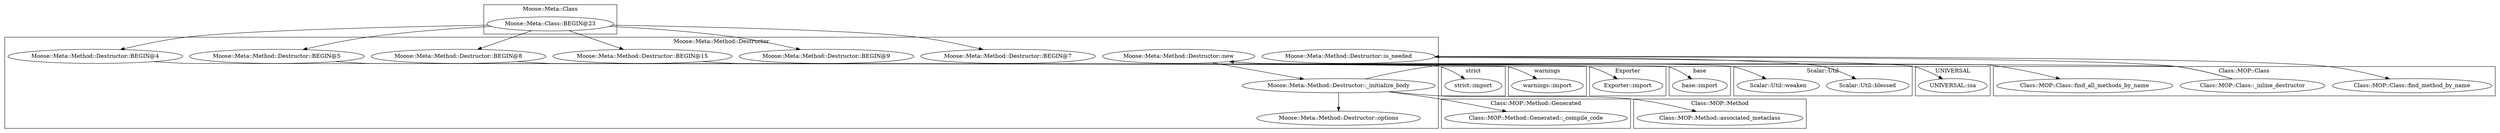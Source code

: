 digraph {
graph [overlap=false]
subgraph cluster_warnings {
	label="warnings";
	"warnings::import";
}
subgraph cluster_Scalar_Util {
	label="Scalar::Util";
	"Scalar::Util::blessed";
	"Scalar::Util::weaken";
}
subgraph cluster_UNIVERSAL {
	label="UNIVERSAL";
	"UNIVERSAL::isa";
}
subgraph cluster_Moose_Meta_Class {
	label="Moose::Meta::Class";
	"Moose::Meta::Class::BEGIN@23";
}
subgraph cluster_Moose_Meta_Method_Destructor {
	label="Moose::Meta::Method::Destructor";
	"Moose::Meta::Method::Destructor::BEGIN@9";
	"Moose::Meta::Method::Destructor::BEGIN@4";
	"Moose::Meta::Method::Destructor::BEGIN@5";
	"Moose::Meta::Method::Destructor::_initialize_body";
	"Moose::Meta::Method::Destructor::BEGIN@8";
	"Moose::Meta::Method::Destructor::BEGIN@15";
	"Moose::Meta::Method::Destructor::options";
	"Moose::Meta::Method::Destructor::BEGIN@7";
	"Moose::Meta::Method::Destructor::new";
	"Moose::Meta::Method::Destructor::is_needed";
}
subgraph cluster_base {
	label="base";
	"base::import";
}
subgraph cluster_Class_MOP_Method_Generated {
	label="Class::MOP::Method::Generated";
	"Class::MOP::Method::Generated::_compile_code";
}
subgraph cluster_strict {
	label="strict";
	"strict::import";
}
subgraph cluster_Class_MOP_Class {
	label="Class::MOP::Class";
	"Class::MOP::Class::find_method_by_name";
	"Class::MOP::Class::find_all_methods_by_name";
	"Class::MOP::Class::_inline_destructor";
}
subgraph cluster_Exporter {
	label="Exporter";
	"Exporter::import";
}
subgraph cluster_Class_MOP_Method {
	label="Class::MOP::Method";
	"Class::MOP::Method::associated_metaclass";
}
"Moose::Meta::Class::BEGIN@23" -> "Moose::Meta::Method::Destructor::BEGIN@15";
"Moose::Meta::Method::Destructor::_initialize_body" -> "Class::MOP::Method::associated_metaclass";
"Class::MOP::Class::_inline_destructor" -> "Moose::Meta::Method::Destructor::is_needed";
"Moose::Meta::Method::Destructor::_initialize_body" -> "Class::MOP::Class::find_all_methods_by_name";
"Moose::Meta::Method::Destructor::BEGIN@8" -> "Exporter::import";
"Moose::Meta::Class::BEGIN@23" -> "Moose::Meta::Method::Destructor::BEGIN@8";
"Moose::Meta::Method::Destructor::is_needed" -> "Scalar::Util::blessed";
"Moose::Meta::Method::Destructor::_initialize_body" -> "Moose::Meta::Method::Destructor::options";
"Moose::Meta::Class::BEGIN@23" -> "Moose::Meta::Method::Destructor::BEGIN@5";
"Class::MOP::Class::_inline_destructor" -> "Moose::Meta::Method::Destructor::new";
"Moose::Meta::Method::Destructor::new" -> "Moose::Meta::Method::Destructor::_initialize_body";
"Moose::Meta::Method::Destructor::new" -> "Scalar::Util::weaken";
"Moose::Meta::Method::Destructor::is_needed" -> "Class::MOP::Class::find_method_by_name";
"Moose::Meta::Method::Destructor::BEGIN@15" -> "base::import";
"Moose::Meta::Class::BEGIN@23" -> "Moose::Meta::Method::Destructor::BEGIN@7";
"Moose::Meta::Method::Destructor::is_needed" -> "UNIVERSAL::isa";
"Moose::Meta::Method::Destructor::BEGIN@5" -> "warnings::import";
"Moose::Meta::Class::BEGIN@23" -> "Moose::Meta::Method::Destructor::BEGIN@9";
"Moose::Meta::Method::Destructor::_initialize_body" -> "Class::MOP::Method::Generated::_compile_code";
"Moose::Meta::Class::BEGIN@23" -> "Moose::Meta::Method::Destructor::BEGIN@4";
"Moose::Meta::Method::Destructor::BEGIN@4" -> "strict::import";
}
